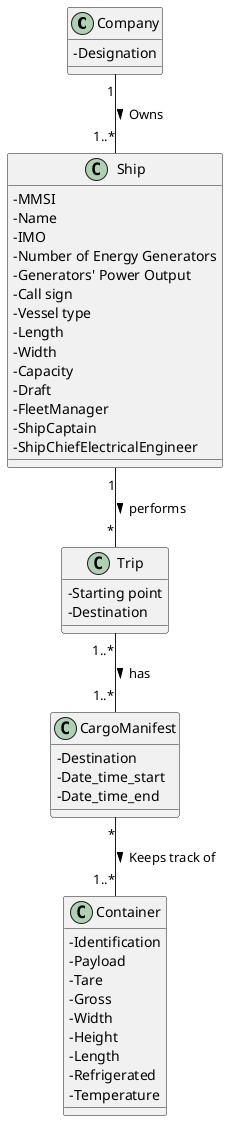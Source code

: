 @startuml
'https://plantuml.com/class-diagram

skinparam classAttributeIconSize 0

class Company {
-Designation
}

class Container {
-Identification
-Payload
-Tare
-Gross
-Width
-Height
-Length
-Refrigerated
-Temperature
}

class Ship {
-MMSI
-Name
-IMO
-Number of Energy Generators
-Generators' Power Output
-Call sign
-Vessel type
-Length
-Width
-Capacity
-Draft
-FleetManager
-ShipCaptain
-ShipChiefElectricalEngineer
}

class CargoManifest {
-Destination
-Date_time_start
-Date_time_end
}

class Trip {
-Starting point
-Destination
}

Company "1" -- "1..*" Ship : Owns >
Ship "1" -- "*" Trip : performs >
Trip "1..*" -- "1..*" CargoManifest : has >
CargoManifest "*" -- "1..*" Container : Keeps track of >


@enduml